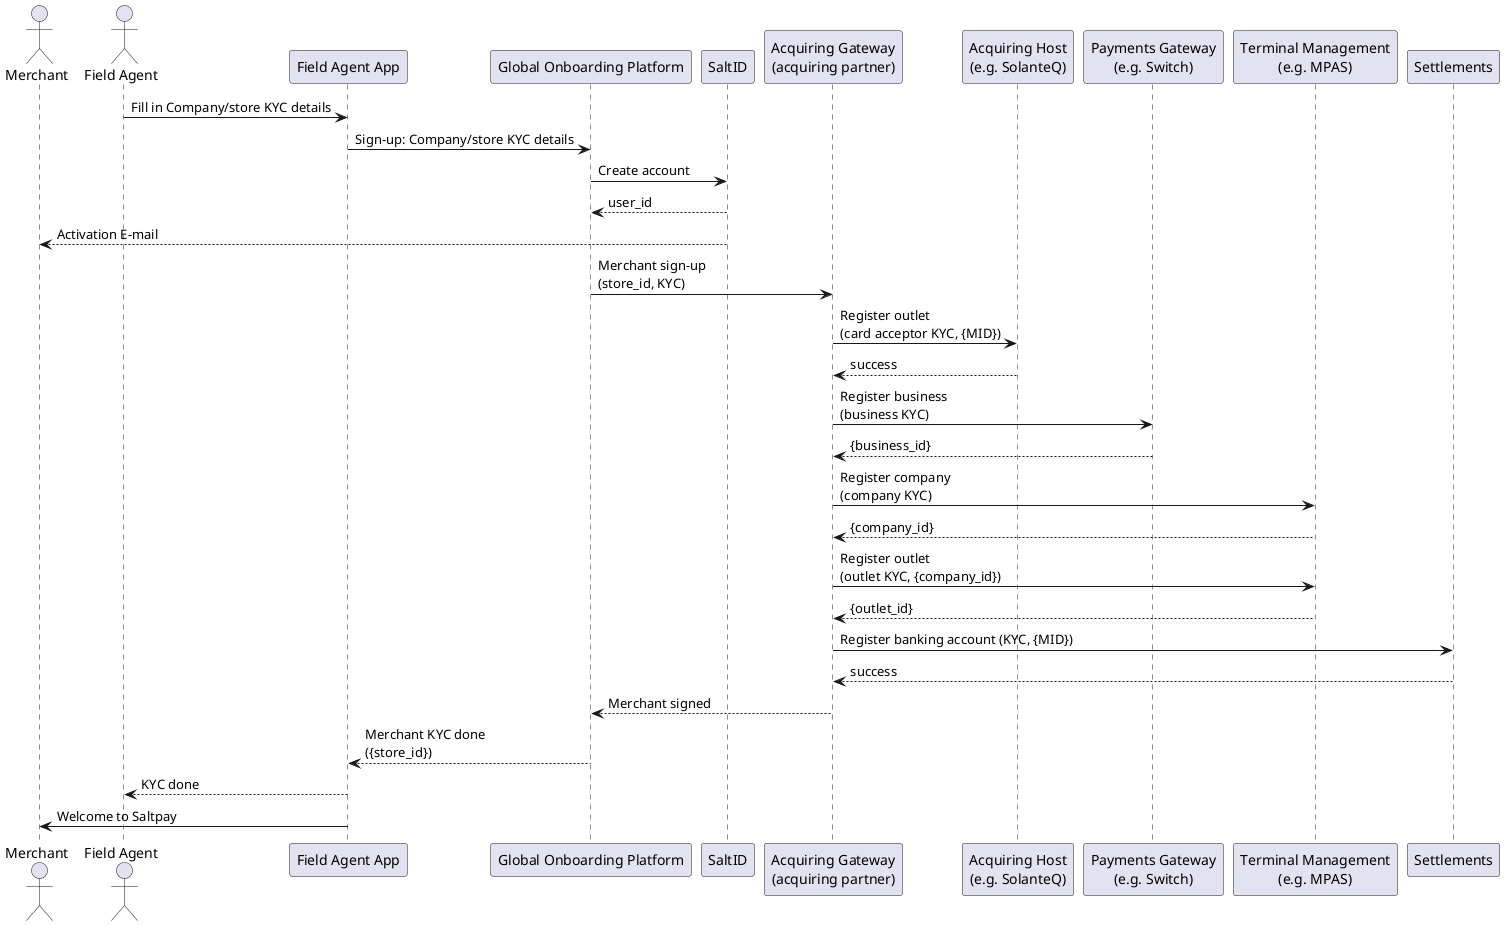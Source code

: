@startuml

Actor Merchant as Merchant
Actor "Field Agent" as FA

participant "Field Agent App" as FApp
participant "Global Onboarding Platform" as GOP
participant SaltID as SID
participant "Acquiring Gateway\n(acquiring partner)" as AGW
participant "Acquiring Host\n(e.g. SolanteQ)" as AH
participant "Payments Gateway\n(e.g. Switch)" as PGW
participant "Terminal Management\n(e.g. MPAS)" as Term
participant "Settlements" as Sett


'''
''' Field Agent merchant sign-up
'''

FA -> FApp: Fill in Company/store KYC details

FApp -> GOP: Sign-up: Company/store KYC details


'''
''' Merchant account creation
'''

GOP -> SID: Create account
SID --> GOP: user_id
SID --> Merchant: Activation E-mail


'''
''' KYC
'''

GOP -> AGW: Merchant sign-up\n(store_id, KYC)

AGW -> AH: Register outlet\n(card acceptor KYC, {MID})
AH --> AGW: success

AGW -> PGW: Register business\n(business KYC)
PGW --> AGW: {business_id}

AGW -> Term: Register company\n(company KYC)
Term --> AGW: {company_id}

AGW -> Term: Register outlet\n(outlet KYC, {company_id})
Term --> AGW: {outlet_id}

AGW -> Sett: Register banking account (KYC, {MID})
Sett --> AGW: success

AGW --> GOP: Merchant signed

GOP --> FApp: Merchant KYC done\n({store_id})
FApp --> FA: KYC done

FApp -> Merchant: Welcome to Saltpay

@enduml

